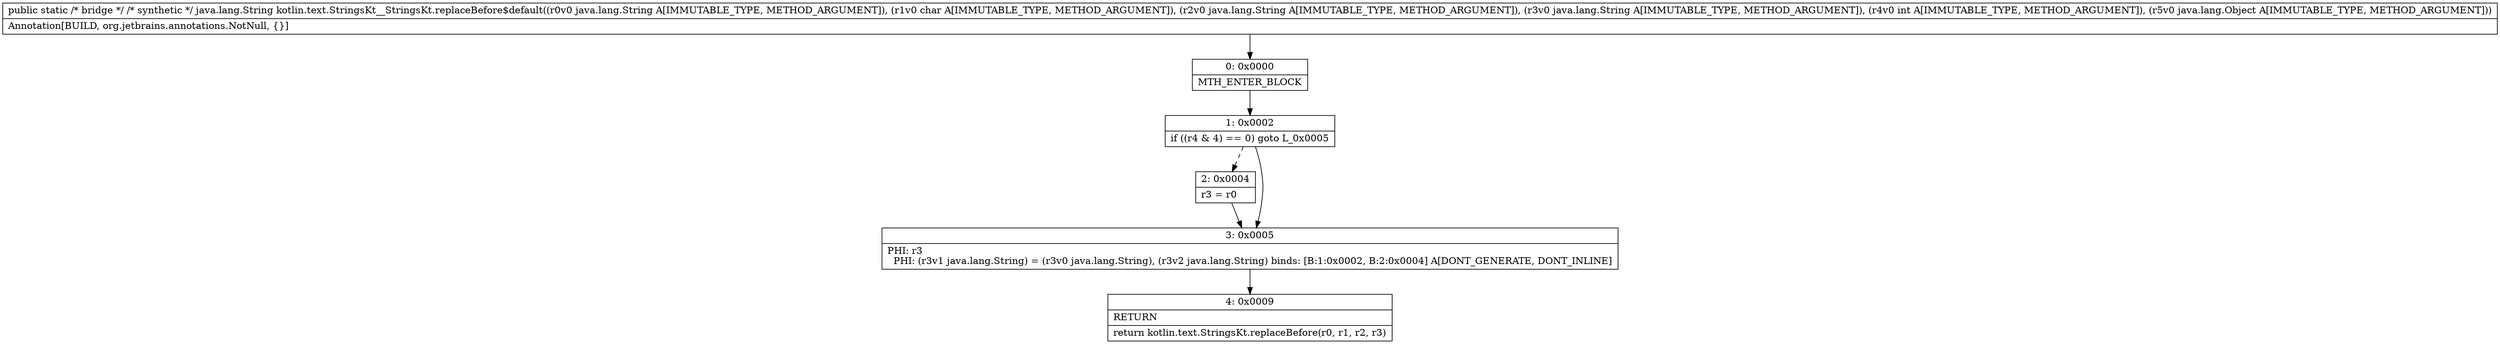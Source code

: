 digraph "CFG forkotlin.text.StringsKt__StringsKt.replaceBefore$default(Ljava\/lang\/String;CLjava\/lang\/String;Ljava\/lang\/String;ILjava\/lang\/Object;)Ljava\/lang\/String;" {
Node_0 [shape=record,label="{0\:\ 0x0000|MTH_ENTER_BLOCK\l}"];
Node_1 [shape=record,label="{1\:\ 0x0002|if ((r4 & 4) == 0) goto L_0x0005\l}"];
Node_2 [shape=record,label="{2\:\ 0x0004|r3 = r0\l}"];
Node_3 [shape=record,label="{3\:\ 0x0005|PHI: r3 \l  PHI: (r3v1 java.lang.String) = (r3v0 java.lang.String), (r3v2 java.lang.String) binds: [B:1:0x0002, B:2:0x0004] A[DONT_GENERATE, DONT_INLINE]\l}"];
Node_4 [shape=record,label="{4\:\ 0x0009|RETURN\l|return kotlin.text.StringsKt.replaceBefore(r0, r1, r2, r3)\l}"];
MethodNode[shape=record,label="{public static \/* bridge *\/ \/* synthetic *\/ java.lang.String kotlin.text.StringsKt__StringsKt.replaceBefore$default((r0v0 java.lang.String A[IMMUTABLE_TYPE, METHOD_ARGUMENT]), (r1v0 char A[IMMUTABLE_TYPE, METHOD_ARGUMENT]), (r2v0 java.lang.String A[IMMUTABLE_TYPE, METHOD_ARGUMENT]), (r3v0 java.lang.String A[IMMUTABLE_TYPE, METHOD_ARGUMENT]), (r4v0 int A[IMMUTABLE_TYPE, METHOD_ARGUMENT]), (r5v0 java.lang.Object A[IMMUTABLE_TYPE, METHOD_ARGUMENT]))  | Annotation[BUILD, org.jetbrains.annotations.NotNull, \{\}]\l}"];
MethodNode -> Node_0;
Node_0 -> Node_1;
Node_1 -> Node_2[style=dashed];
Node_1 -> Node_3;
Node_2 -> Node_3;
Node_3 -> Node_4;
}

